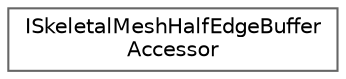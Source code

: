 digraph "Graphical Class Hierarchy"
{
 // INTERACTIVE_SVG=YES
 // LATEX_PDF_SIZE
  bgcolor="transparent";
  edge [fontname=Helvetica,fontsize=10,labelfontname=Helvetica,labelfontsize=10];
  node [fontname=Helvetica,fontsize=10,shape=box,height=0.2,width=0.4];
  rankdir="LR";
  Node0 [id="Node000000",label="ISkeletalMeshHalfEdgeBuffer\lAccessor",height=0.2,width=0.4,color="grey40", fillcolor="white", style="filled",URL="$d6/d4a/classISkeletalMeshHalfEdgeBufferAccessor.html",tooltip=" "];
}
